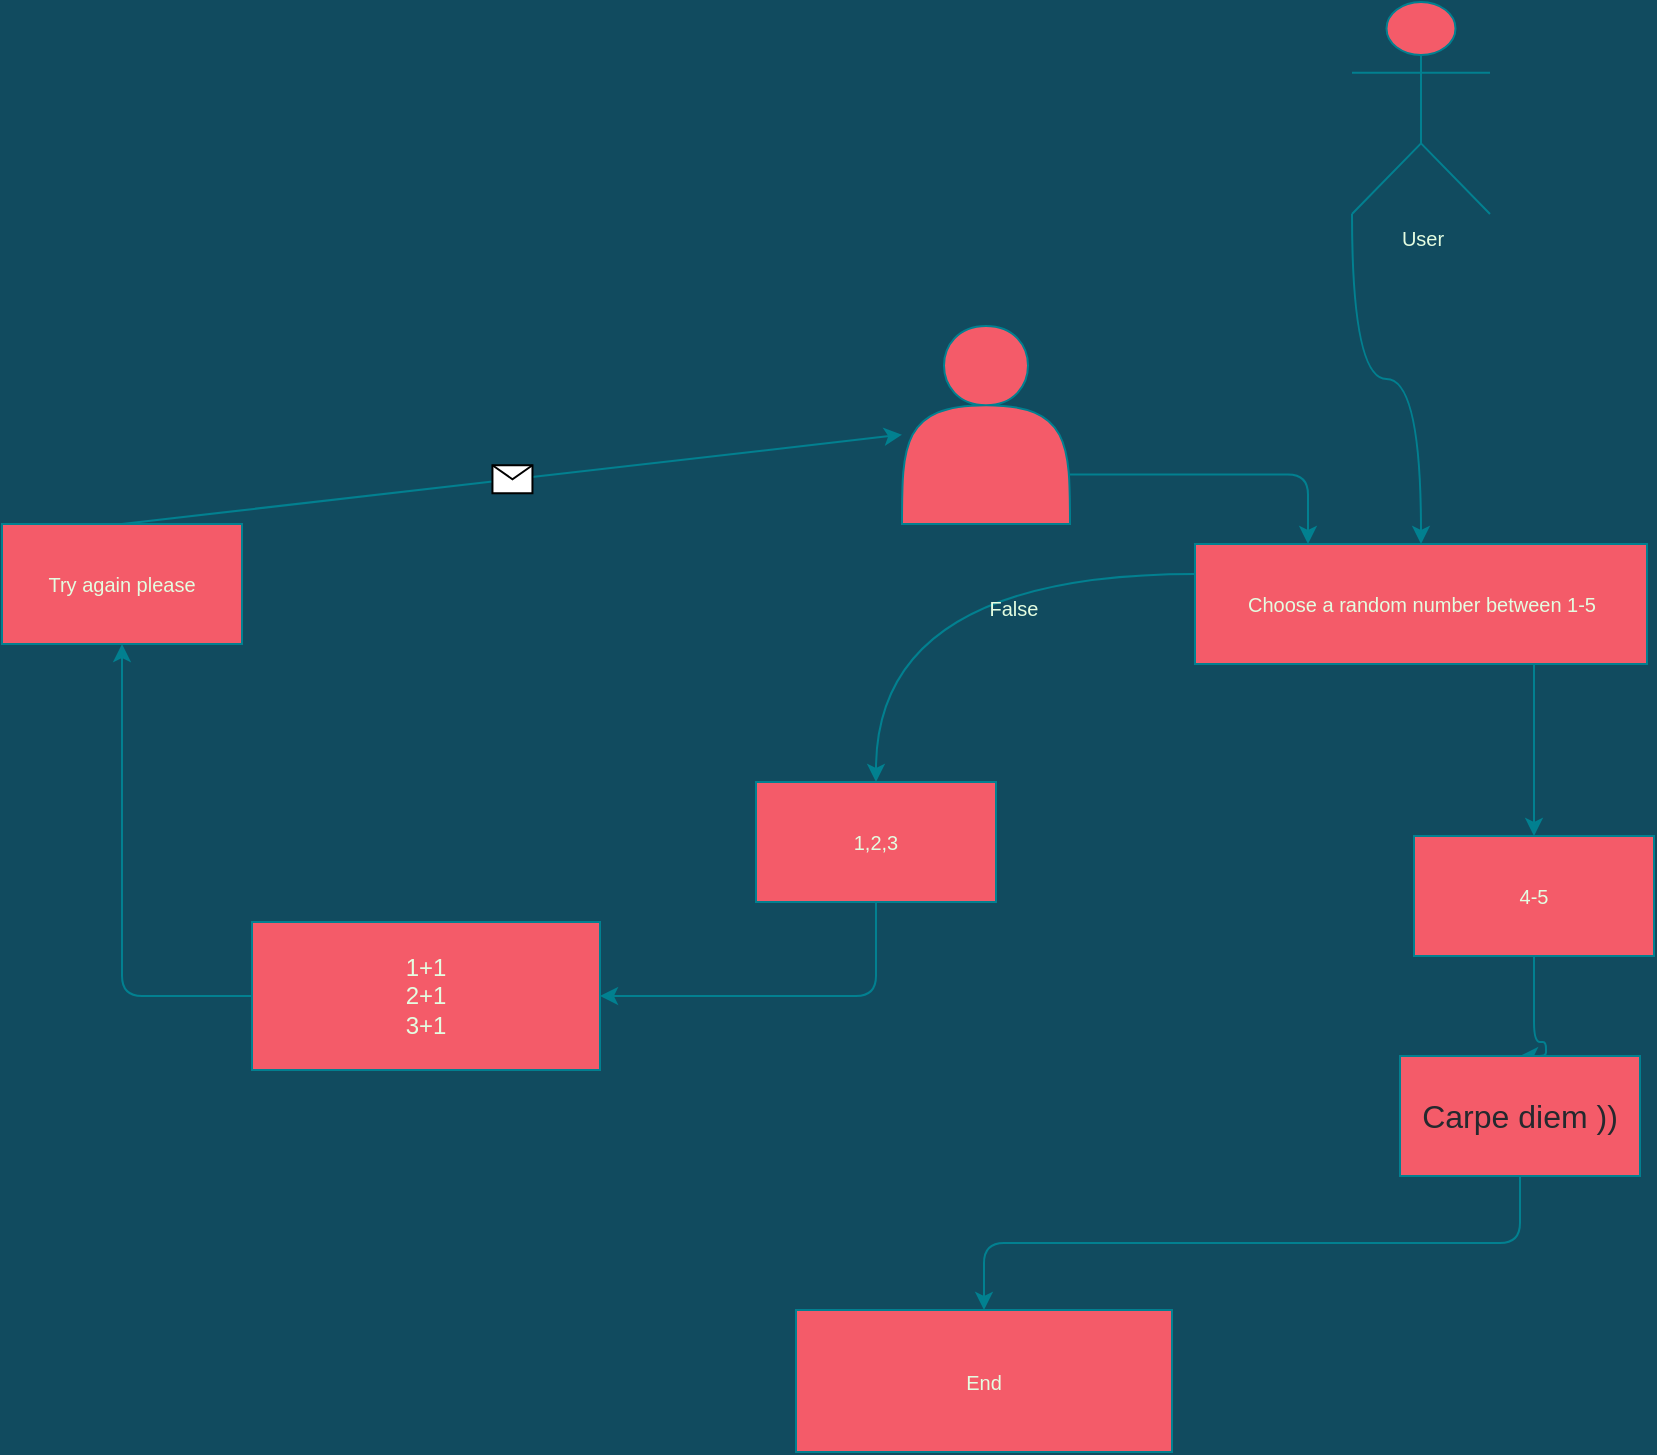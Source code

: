 <mxfile version="14.4.7" type="github"><diagram id="VcDd44R5siN4o6KOA8OA" name="Page-1"><mxGraphModel dx="2185" dy="1928" grid="0" gridSize="15" guides="1" tooltips="1" connect="1" arrows="1" fold="1" page="0" pageScale="1" pageWidth="827" pageHeight="1169" background="#114B5F" math="0" shadow="0"><root><mxCell id="0"/><mxCell id="1" parent="0"/><mxCell id="DnUxmGU4KDREpvYJdfNn-41" style="edgeStyle=orthogonalEdgeStyle;orthogonalLoop=1;jettySize=auto;html=1;exitX=0.5;exitY=1;exitDx=0;exitDy=0;fontSize=10;strokeColor=#028090;fontColor=#E4FDE1;curved=1;labelBackgroundColor=#114B5F;" edge="1" parent="1" target="DnUxmGU4KDREpvYJdfNn-42"><mxGeometry relative="1" as="geometry"><mxPoint x="318" y="-704.667" as="targetPoint"/><mxPoint x="320.495" y="-815" as="sourcePoint"/></mxGeometry></mxCell><mxCell id="DnUxmGU4KDREpvYJdfNn-15" value="End" style="whiteSpace=wrap;html=1;fontSize=10;fillColor=#F45B69;strokeColor=#028090;fontColor=#E4FDE1;" vertex="1" parent="1"><mxGeometry x="8" y="-440" width="188" height="71" as="geometry"/></mxCell><mxCell id="DnUxmGU4KDREpvYJdfNn-55" style="edgeStyle=orthogonalEdgeStyle;curved=1;rounded=1;orthogonalLoop=1;jettySize=auto;html=1;exitX=0;exitY=1;exitDx=0;exitDy=0;exitPerimeter=0;strokeColor=#028090;fillColor=#F45B69;fontColor=#E4FDE1;labelBackgroundColor=#114B5F;entryX=0.5;entryY=0;entryDx=0;entryDy=0;" edge="1" parent="1" source="DnUxmGU4KDREpvYJdfNn-33" target="DnUxmGU4KDREpvYJdfNn-42"><mxGeometry relative="1" as="geometry"><mxPoint x="320.5" y="-866" as="targetPoint"/></mxGeometry></mxCell><mxCell id="DnUxmGU4KDREpvYJdfNn-33" value="User" style="shape=umlActor;verticalLabelPosition=bottom;verticalAlign=top;html=1;outlineConnect=0;fontSize=10;fillColor=#F45B69;strokeColor=#028090;fontColor=#E4FDE1;" vertex="1" parent="1"><mxGeometry x="286" y="-1094" width="69" height="106" as="geometry"/></mxCell><mxCell id="DnUxmGU4KDREpvYJdfNn-48" style="edgeStyle=orthogonalEdgeStyle;orthogonalLoop=1;jettySize=auto;html=1;exitX=0;exitY=0.25;exitDx=0;exitDy=0;fontSize=10;strokeColor=#028090;fontColor=#E4FDE1;curved=1;labelBackgroundColor=#114B5F;" edge="1" parent="1" source="DnUxmGU4KDREpvYJdfNn-42" target="DnUxmGU4KDREpvYJdfNn-47"><mxGeometry relative="1" as="geometry"/></mxCell><mxCell id="DnUxmGU4KDREpvYJdfNn-53" style="edgeStyle=orthogonalEdgeStyle;orthogonalLoop=1;jettySize=auto;html=1;exitX=0.75;exitY=1;exitDx=0;exitDy=0;fontSize=10;entryX=0.5;entryY=0;entryDx=0;entryDy=0;strokeColor=#028090;fontColor=#E4FDE1;curved=1;labelBackgroundColor=#114B5F;" edge="1" parent="1" source="DnUxmGU4KDREpvYJdfNn-42" target="DnUxmGU4KDREpvYJdfNn-54"><mxGeometry relative="1" as="geometry"><mxPoint x="377.294" y="-670.471" as="targetPoint"/></mxGeometry></mxCell><mxCell id="DnUxmGU4KDREpvYJdfNn-42" value="&lt;span style=&quot;font-size: 10px&quot;&gt;Choose a random number between 1-5&lt;/span&gt;" style="whiteSpace=wrap;html=1;fontSize=10;fillColor=#F45B69;strokeColor=#028090;fontColor=#E4FDE1;" vertex="1" parent="1"><mxGeometry x="207.5" y="-823" width="226" height="60" as="geometry"/></mxCell><mxCell id="DnUxmGU4KDREpvYJdfNn-64" style="edgeStyle=orthogonalEdgeStyle;curved=0;rounded=1;sketch=0;orthogonalLoop=1;jettySize=auto;html=1;exitX=0.5;exitY=1;exitDx=0;exitDy=0;entryX=1;entryY=0.5;entryDx=0;entryDy=0;strokeColor=#028090;fillColor=#F45B69;fontColor=#E4FDE1;" edge="1" parent="1" source="DnUxmGU4KDREpvYJdfNn-47" target="DnUxmGU4KDREpvYJdfNn-63"><mxGeometry relative="1" as="geometry"/></mxCell><mxCell id="DnUxmGU4KDREpvYJdfNn-47" value="1,2,3" style="whiteSpace=wrap;html=1;fontSize=10;fillColor=#F45B69;strokeColor=#028090;fontColor=#E4FDE1;" vertex="1" parent="1"><mxGeometry x="-12" y="-704" width="120" height="60" as="geometry"/></mxCell><mxCell id="DnUxmGU4KDREpvYJdfNn-49" value="False" style="text;html=1;strokeColor=none;fillColor=none;align=center;verticalAlign=middle;whiteSpace=wrap;fontSize=10;fontColor=#E4FDE1;" vertex="1" parent="1"><mxGeometry x="97" y="-801" width="40" height="20" as="geometry"/></mxCell><mxCell id="DnUxmGU4KDREpvYJdfNn-51" value="Try again please" style="whiteSpace=wrap;html=1;fontSize=10;strokeColor=#028090;fontColor=#E4FDE1;fillColor=#F45B69;" vertex="1" parent="1"><mxGeometry x="-389" y="-833" width="120" height="60" as="geometry"/></mxCell><mxCell id="DnUxmGU4KDREpvYJdfNn-66" style="edgeStyle=orthogonalEdgeStyle;curved=0;rounded=1;sketch=0;orthogonalLoop=1;jettySize=auto;html=1;exitX=0.5;exitY=1;exitDx=0;exitDy=0;strokeColor=#028090;fillColor=#F45B69;fontColor=#E4FDE1;entryX=0.5;entryY=0;entryDx=0;entryDy=0;" edge="1" parent="1" source="DnUxmGU4KDREpvYJdfNn-54" target="DnUxmGU4KDREpvYJdfNn-67"><mxGeometry relative="1" as="geometry"><mxPoint x="376.667" y="-557.444" as="targetPoint"/><Array as="points"><mxPoint x="377" y="-574"/><mxPoint x="383" y="-574"/></Array></mxGeometry></mxCell><mxCell id="DnUxmGU4KDREpvYJdfNn-54" value="4-5" style="whiteSpace=wrap;html=1;fillColor=#F45B69;fontSize=10;strokeColor=#028090;glass=0;shadow=0;fontColor=#E4FDE1;" vertex="1" parent="1"><mxGeometry x="317" y="-677" width="120" height="60" as="geometry"/></mxCell><mxCell id="DnUxmGU4KDREpvYJdfNn-60" style="edgeStyle=orthogonalEdgeStyle;curved=0;rounded=1;sketch=0;orthogonalLoop=1;jettySize=auto;html=1;exitX=1;exitY=0.75;exitDx=0;exitDy=0;strokeColor=#028090;fillColor=#F45B69;fontColor=#E4FDE1;entryX=0.25;entryY=0;entryDx=0;entryDy=0;" edge="1" parent="1" source="DnUxmGU4KDREpvYJdfNn-56" target="DnUxmGU4KDREpvYJdfNn-42"><mxGeometry relative="1" as="geometry"><mxPoint x="235.87" y="-840.5" as="targetPoint"/></mxGeometry></mxCell><mxCell id="DnUxmGU4KDREpvYJdfNn-56" value="" style="shape=actor;whiteSpace=wrap;html=1;rounded=0;sketch=0;strokeColor=#028090;fillColor=#F45B69;fontColor=#E4FDE1;" vertex="1" parent="1"><mxGeometry x="61" y="-932" width="84" height="99" as="geometry"/></mxCell><mxCell id="DnUxmGU4KDREpvYJdfNn-57" value="" style="endArrow=classic;html=1;strokeColor=#028090;fillColor=#F45B69;fontColor=#E4FDE1;exitX=0.5;exitY=0;exitDx=0;exitDy=0;" edge="1" parent="1" source="DnUxmGU4KDREpvYJdfNn-51" target="DnUxmGU4KDREpvYJdfNn-56"><mxGeometry relative="1" as="geometry"><mxPoint x="-187" y="-850" as="sourcePoint"/><mxPoint x="-87" y="-850" as="targetPoint"/></mxGeometry></mxCell><mxCell id="DnUxmGU4KDREpvYJdfNn-58" value="" style="shape=message;html=1;outlineConnect=0;" vertex="1" parent="DnUxmGU4KDREpvYJdfNn-57"><mxGeometry width="20" height="14" relative="1" as="geometry"><mxPoint x="-10" y="-7" as="offset"/></mxGeometry></mxCell><mxCell id="DnUxmGU4KDREpvYJdfNn-65" style="edgeStyle=orthogonalEdgeStyle;curved=0;rounded=1;sketch=0;orthogonalLoop=1;jettySize=auto;html=1;exitX=0;exitY=0.5;exitDx=0;exitDy=0;entryX=0.5;entryY=1;entryDx=0;entryDy=0;strokeColor=#028090;fillColor=#F45B69;fontColor=#E4FDE1;" edge="1" parent="1" source="DnUxmGU4KDREpvYJdfNn-63" target="DnUxmGU4KDREpvYJdfNn-51"><mxGeometry relative="1" as="geometry"/></mxCell><mxCell id="DnUxmGU4KDREpvYJdfNn-63" value="1+1&lt;br&gt;2+1&lt;br&gt;3+1" style="rounded=0;whiteSpace=wrap;html=1;sketch=0;strokeColor=#028090;fillColor=#F45B69;fontColor=#E4FDE1;" vertex="1" parent="1"><mxGeometry x="-264" y="-634" width="174" height="74" as="geometry"/></mxCell><mxCell id="DnUxmGU4KDREpvYJdfNn-68" style="edgeStyle=orthogonalEdgeStyle;curved=0;rounded=1;sketch=0;orthogonalLoop=1;jettySize=auto;html=1;exitX=0.5;exitY=1;exitDx=0;exitDy=0;strokeColor=#028090;fillColor=#F45B69;fontColor=#E4FDE1;" edge="1" parent="1" source="DnUxmGU4KDREpvYJdfNn-67" target="DnUxmGU4KDREpvYJdfNn-15"><mxGeometry relative="1" as="geometry"/></mxCell><mxCell id="DnUxmGU4KDREpvYJdfNn-67" value="&lt;span style=&quot;color: rgb(36 , 41 , 46) ; font-family: , &amp;#34;blinkmacsystemfont&amp;#34; , &amp;#34;segoe ui&amp;#34; , &amp;#34;helvetica&amp;#34; , &amp;#34;arial&amp;#34; , sans-serif , &amp;#34;apple color emoji&amp;#34; , &amp;#34;segoe ui emoji&amp;#34; ; font-size: 16px ; text-align: left&quot;&gt;Carpe diem ))&lt;/span&gt;" style="rounded=0;whiteSpace=wrap;html=1;sketch=0;strokeColor=#028090;fillColor=#F45B69;fontColor=#E4FDE1;" vertex="1" parent="1"><mxGeometry x="310" y="-567" width="120" height="60" as="geometry"/></mxCell></root></mxGraphModel></diagram></mxfile>